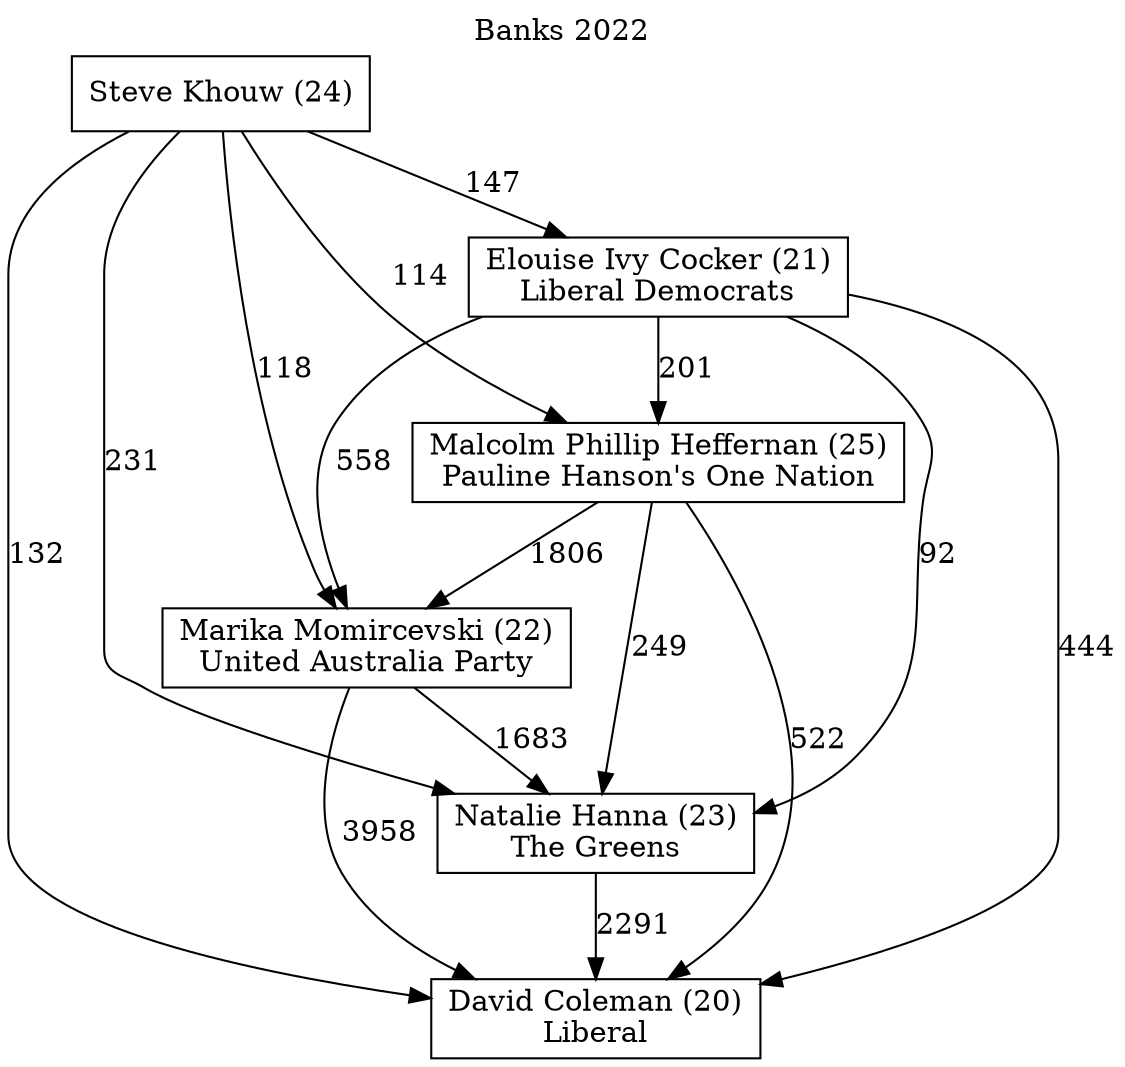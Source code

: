 // House preference flow
digraph "David Coleman (20)_Banks_2022" {
	graph [label="Banks 2022" labelloc=t mclimit=10]
	node [shape=box]
	"Steve Khouw (24)" [label="Steve Khouw (24)
"]
	"Elouise Ivy Cocker (21)" [label="Elouise Ivy Cocker (21)
Liberal Democrats"]
	"Natalie Hanna (23)" [label="Natalie Hanna (23)
The Greens"]
	"David Coleman (20)" [label="David Coleman (20)
Liberal"]
	"Marika Momircevski (22)" [label="Marika Momircevski (22)
United Australia Party"]
	"Malcolm Phillip Heffernan (25)" [label="Malcolm Phillip Heffernan (25)
Pauline Hanson's One Nation"]
	"Steve Khouw (24)" -> "David Coleman (20)" [label=132]
	"Marika Momircevski (22)" -> "David Coleman (20)" [label=3958]
	"Malcolm Phillip Heffernan (25)" -> "David Coleman (20)" [label=522]
	"Marika Momircevski (22)" -> "Natalie Hanna (23)" [label=1683]
	"Steve Khouw (24)" -> "Malcolm Phillip Heffernan (25)" [label=114]
	"Malcolm Phillip Heffernan (25)" -> "Natalie Hanna (23)" [label=249]
	"Steve Khouw (24)" -> "Marika Momircevski (22)" [label=118]
	"Elouise Ivy Cocker (21)" -> "Marika Momircevski (22)" [label=558]
	"Elouise Ivy Cocker (21)" -> "Natalie Hanna (23)" [label=92]
	"Natalie Hanna (23)" -> "David Coleman (20)" [label=2291]
	"Steve Khouw (24)" -> "Elouise Ivy Cocker (21)" [label=147]
	"Steve Khouw (24)" -> "Natalie Hanna (23)" [label=231]
	"Elouise Ivy Cocker (21)" -> "Malcolm Phillip Heffernan (25)" [label=201]
	"Malcolm Phillip Heffernan (25)" -> "Marika Momircevski (22)" [label=1806]
	"Elouise Ivy Cocker (21)" -> "David Coleman (20)" [label=444]
}
